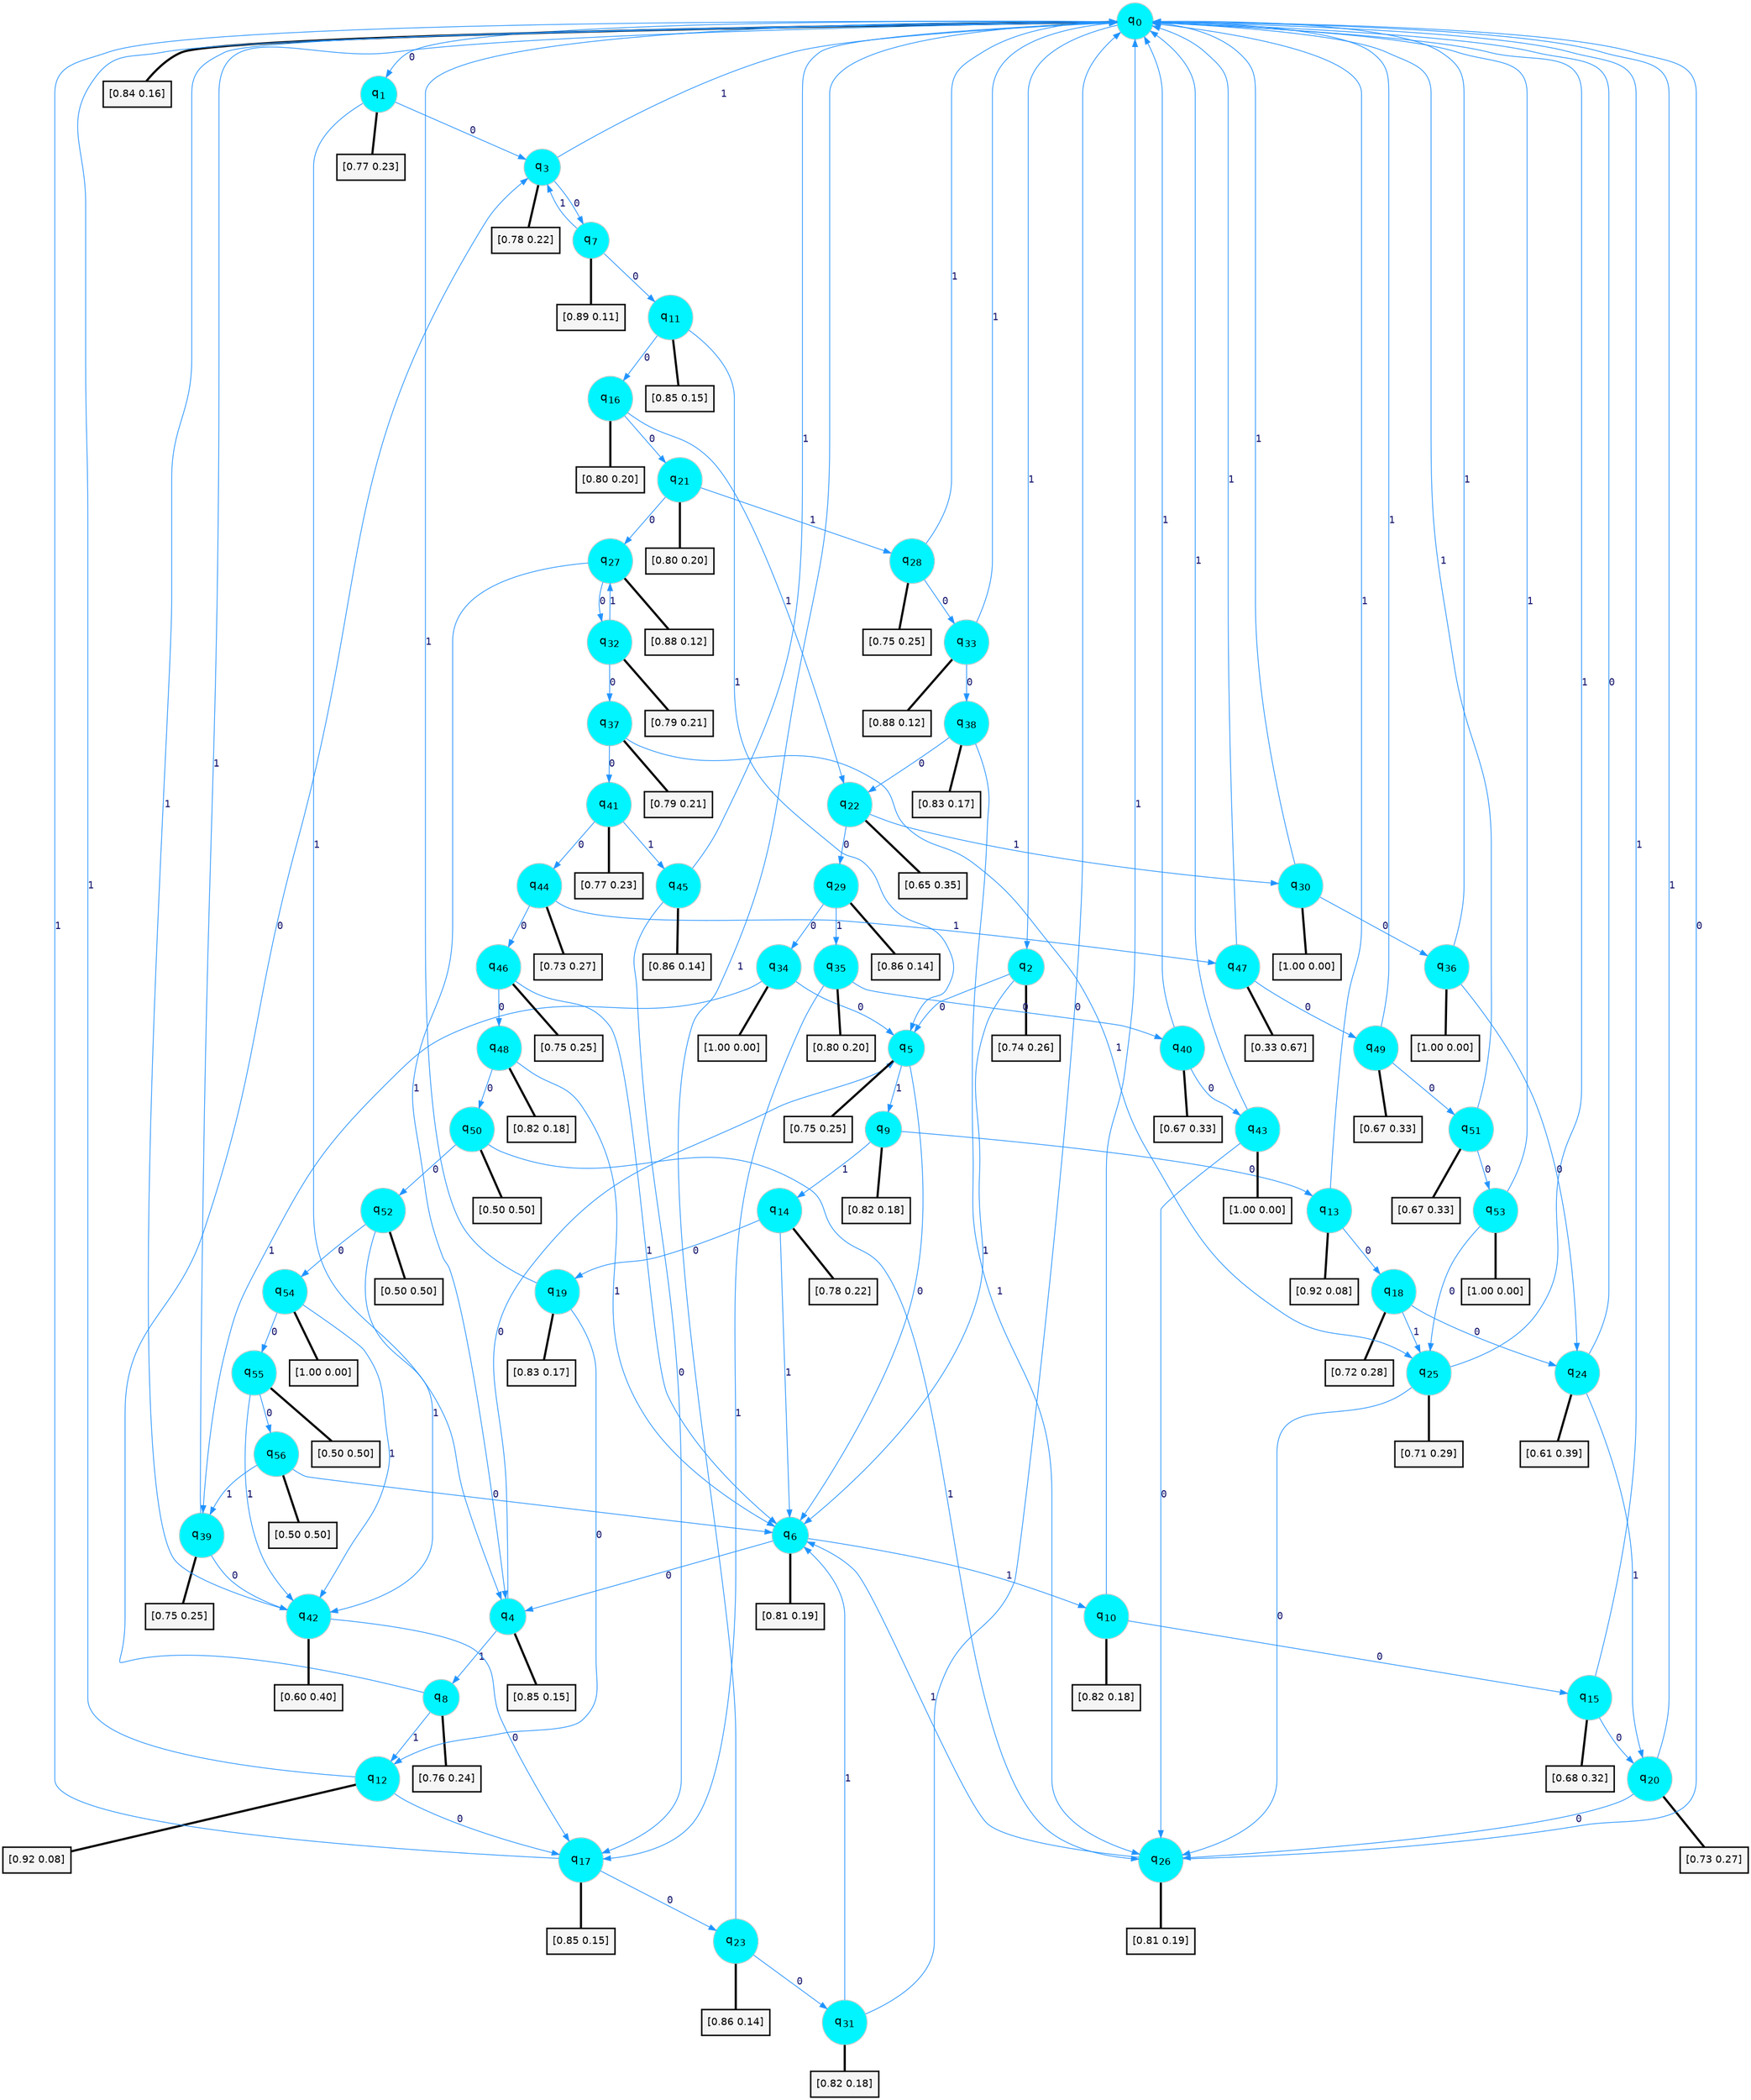 digraph G {
graph [
bgcolor=transparent, dpi=300, rankdir=TD, size="40,25"];
node [
color=gray, fillcolor=turquoise1, fontcolor=black, fontname=Helvetica, fontsize=16, fontweight=bold, shape=circle, style=filled];
edge [
arrowsize=1, color=dodgerblue1, fontcolor=midnightblue, fontname=courier, fontweight=bold, penwidth=1, style=solid, weight=20];
0[label=<q<SUB>0</SUB>>];
1[label=<q<SUB>1</SUB>>];
2[label=<q<SUB>2</SUB>>];
3[label=<q<SUB>3</SUB>>];
4[label=<q<SUB>4</SUB>>];
5[label=<q<SUB>5</SUB>>];
6[label=<q<SUB>6</SUB>>];
7[label=<q<SUB>7</SUB>>];
8[label=<q<SUB>8</SUB>>];
9[label=<q<SUB>9</SUB>>];
10[label=<q<SUB>10</SUB>>];
11[label=<q<SUB>11</SUB>>];
12[label=<q<SUB>12</SUB>>];
13[label=<q<SUB>13</SUB>>];
14[label=<q<SUB>14</SUB>>];
15[label=<q<SUB>15</SUB>>];
16[label=<q<SUB>16</SUB>>];
17[label=<q<SUB>17</SUB>>];
18[label=<q<SUB>18</SUB>>];
19[label=<q<SUB>19</SUB>>];
20[label=<q<SUB>20</SUB>>];
21[label=<q<SUB>21</SUB>>];
22[label=<q<SUB>22</SUB>>];
23[label=<q<SUB>23</SUB>>];
24[label=<q<SUB>24</SUB>>];
25[label=<q<SUB>25</SUB>>];
26[label=<q<SUB>26</SUB>>];
27[label=<q<SUB>27</SUB>>];
28[label=<q<SUB>28</SUB>>];
29[label=<q<SUB>29</SUB>>];
30[label=<q<SUB>30</SUB>>];
31[label=<q<SUB>31</SUB>>];
32[label=<q<SUB>32</SUB>>];
33[label=<q<SUB>33</SUB>>];
34[label=<q<SUB>34</SUB>>];
35[label=<q<SUB>35</SUB>>];
36[label=<q<SUB>36</SUB>>];
37[label=<q<SUB>37</SUB>>];
38[label=<q<SUB>38</SUB>>];
39[label=<q<SUB>39</SUB>>];
40[label=<q<SUB>40</SUB>>];
41[label=<q<SUB>41</SUB>>];
42[label=<q<SUB>42</SUB>>];
43[label=<q<SUB>43</SUB>>];
44[label=<q<SUB>44</SUB>>];
45[label=<q<SUB>45</SUB>>];
46[label=<q<SUB>46</SUB>>];
47[label=<q<SUB>47</SUB>>];
48[label=<q<SUB>48</SUB>>];
49[label=<q<SUB>49</SUB>>];
50[label=<q<SUB>50</SUB>>];
51[label=<q<SUB>51</SUB>>];
52[label=<q<SUB>52</SUB>>];
53[label=<q<SUB>53</SUB>>];
54[label=<q<SUB>54</SUB>>];
55[label=<q<SUB>55</SUB>>];
56[label=<q<SUB>56</SUB>>];
57[label="[0.84 0.16]", shape=box,fontcolor=black, fontname=Helvetica, fontsize=14, penwidth=2, fillcolor=whitesmoke,color=black];
58[label="[0.77 0.23]", shape=box,fontcolor=black, fontname=Helvetica, fontsize=14, penwidth=2, fillcolor=whitesmoke,color=black];
59[label="[0.74 0.26]", shape=box,fontcolor=black, fontname=Helvetica, fontsize=14, penwidth=2, fillcolor=whitesmoke,color=black];
60[label="[0.78 0.22]", shape=box,fontcolor=black, fontname=Helvetica, fontsize=14, penwidth=2, fillcolor=whitesmoke,color=black];
61[label="[0.85 0.15]", shape=box,fontcolor=black, fontname=Helvetica, fontsize=14, penwidth=2, fillcolor=whitesmoke,color=black];
62[label="[0.75 0.25]", shape=box,fontcolor=black, fontname=Helvetica, fontsize=14, penwidth=2, fillcolor=whitesmoke,color=black];
63[label="[0.81 0.19]", shape=box,fontcolor=black, fontname=Helvetica, fontsize=14, penwidth=2, fillcolor=whitesmoke,color=black];
64[label="[0.89 0.11]", shape=box,fontcolor=black, fontname=Helvetica, fontsize=14, penwidth=2, fillcolor=whitesmoke,color=black];
65[label="[0.76 0.24]", shape=box,fontcolor=black, fontname=Helvetica, fontsize=14, penwidth=2, fillcolor=whitesmoke,color=black];
66[label="[0.82 0.18]", shape=box,fontcolor=black, fontname=Helvetica, fontsize=14, penwidth=2, fillcolor=whitesmoke,color=black];
67[label="[0.82 0.18]", shape=box,fontcolor=black, fontname=Helvetica, fontsize=14, penwidth=2, fillcolor=whitesmoke,color=black];
68[label="[0.85 0.15]", shape=box,fontcolor=black, fontname=Helvetica, fontsize=14, penwidth=2, fillcolor=whitesmoke,color=black];
69[label="[0.92 0.08]", shape=box,fontcolor=black, fontname=Helvetica, fontsize=14, penwidth=2, fillcolor=whitesmoke,color=black];
70[label="[0.92 0.08]", shape=box,fontcolor=black, fontname=Helvetica, fontsize=14, penwidth=2, fillcolor=whitesmoke,color=black];
71[label="[0.78 0.22]", shape=box,fontcolor=black, fontname=Helvetica, fontsize=14, penwidth=2, fillcolor=whitesmoke,color=black];
72[label="[0.68 0.32]", shape=box,fontcolor=black, fontname=Helvetica, fontsize=14, penwidth=2, fillcolor=whitesmoke,color=black];
73[label="[0.80 0.20]", shape=box,fontcolor=black, fontname=Helvetica, fontsize=14, penwidth=2, fillcolor=whitesmoke,color=black];
74[label="[0.85 0.15]", shape=box,fontcolor=black, fontname=Helvetica, fontsize=14, penwidth=2, fillcolor=whitesmoke,color=black];
75[label="[0.72 0.28]", shape=box,fontcolor=black, fontname=Helvetica, fontsize=14, penwidth=2, fillcolor=whitesmoke,color=black];
76[label="[0.83 0.17]", shape=box,fontcolor=black, fontname=Helvetica, fontsize=14, penwidth=2, fillcolor=whitesmoke,color=black];
77[label="[0.73 0.27]", shape=box,fontcolor=black, fontname=Helvetica, fontsize=14, penwidth=2, fillcolor=whitesmoke,color=black];
78[label="[0.80 0.20]", shape=box,fontcolor=black, fontname=Helvetica, fontsize=14, penwidth=2, fillcolor=whitesmoke,color=black];
79[label="[0.65 0.35]", shape=box,fontcolor=black, fontname=Helvetica, fontsize=14, penwidth=2, fillcolor=whitesmoke,color=black];
80[label="[0.86 0.14]", shape=box,fontcolor=black, fontname=Helvetica, fontsize=14, penwidth=2, fillcolor=whitesmoke,color=black];
81[label="[0.61 0.39]", shape=box,fontcolor=black, fontname=Helvetica, fontsize=14, penwidth=2, fillcolor=whitesmoke,color=black];
82[label="[0.71 0.29]", shape=box,fontcolor=black, fontname=Helvetica, fontsize=14, penwidth=2, fillcolor=whitesmoke,color=black];
83[label="[0.81 0.19]", shape=box,fontcolor=black, fontname=Helvetica, fontsize=14, penwidth=2, fillcolor=whitesmoke,color=black];
84[label="[0.88 0.12]", shape=box,fontcolor=black, fontname=Helvetica, fontsize=14, penwidth=2, fillcolor=whitesmoke,color=black];
85[label="[0.75 0.25]", shape=box,fontcolor=black, fontname=Helvetica, fontsize=14, penwidth=2, fillcolor=whitesmoke,color=black];
86[label="[0.86 0.14]", shape=box,fontcolor=black, fontname=Helvetica, fontsize=14, penwidth=2, fillcolor=whitesmoke,color=black];
87[label="[1.00 0.00]", shape=box,fontcolor=black, fontname=Helvetica, fontsize=14, penwidth=2, fillcolor=whitesmoke,color=black];
88[label="[0.82 0.18]", shape=box,fontcolor=black, fontname=Helvetica, fontsize=14, penwidth=2, fillcolor=whitesmoke,color=black];
89[label="[0.79 0.21]", shape=box,fontcolor=black, fontname=Helvetica, fontsize=14, penwidth=2, fillcolor=whitesmoke,color=black];
90[label="[0.88 0.12]", shape=box,fontcolor=black, fontname=Helvetica, fontsize=14, penwidth=2, fillcolor=whitesmoke,color=black];
91[label="[1.00 0.00]", shape=box,fontcolor=black, fontname=Helvetica, fontsize=14, penwidth=2, fillcolor=whitesmoke,color=black];
92[label="[0.80 0.20]", shape=box,fontcolor=black, fontname=Helvetica, fontsize=14, penwidth=2, fillcolor=whitesmoke,color=black];
93[label="[1.00 0.00]", shape=box,fontcolor=black, fontname=Helvetica, fontsize=14, penwidth=2, fillcolor=whitesmoke,color=black];
94[label="[0.79 0.21]", shape=box,fontcolor=black, fontname=Helvetica, fontsize=14, penwidth=2, fillcolor=whitesmoke,color=black];
95[label="[0.83 0.17]", shape=box,fontcolor=black, fontname=Helvetica, fontsize=14, penwidth=2, fillcolor=whitesmoke,color=black];
96[label="[0.75 0.25]", shape=box,fontcolor=black, fontname=Helvetica, fontsize=14, penwidth=2, fillcolor=whitesmoke,color=black];
97[label="[0.67 0.33]", shape=box,fontcolor=black, fontname=Helvetica, fontsize=14, penwidth=2, fillcolor=whitesmoke,color=black];
98[label="[0.77 0.23]", shape=box,fontcolor=black, fontname=Helvetica, fontsize=14, penwidth=2, fillcolor=whitesmoke,color=black];
99[label="[0.60 0.40]", shape=box,fontcolor=black, fontname=Helvetica, fontsize=14, penwidth=2, fillcolor=whitesmoke,color=black];
100[label="[1.00 0.00]", shape=box,fontcolor=black, fontname=Helvetica, fontsize=14, penwidth=2, fillcolor=whitesmoke,color=black];
101[label="[0.73 0.27]", shape=box,fontcolor=black, fontname=Helvetica, fontsize=14, penwidth=2, fillcolor=whitesmoke,color=black];
102[label="[0.86 0.14]", shape=box,fontcolor=black, fontname=Helvetica, fontsize=14, penwidth=2, fillcolor=whitesmoke,color=black];
103[label="[0.75 0.25]", shape=box,fontcolor=black, fontname=Helvetica, fontsize=14, penwidth=2, fillcolor=whitesmoke,color=black];
104[label="[0.33 0.67]", shape=box,fontcolor=black, fontname=Helvetica, fontsize=14, penwidth=2, fillcolor=whitesmoke,color=black];
105[label="[0.82 0.18]", shape=box,fontcolor=black, fontname=Helvetica, fontsize=14, penwidth=2, fillcolor=whitesmoke,color=black];
106[label="[0.67 0.33]", shape=box,fontcolor=black, fontname=Helvetica, fontsize=14, penwidth=2, fillcolor=whitesmoke,color=black];
107[label="[0.50 0.50]", shape=box,fontcolor=black, fontname=Helvetica, fontsize=14, penwidth=2, fillcolor=whitesmoke,color=black];
108[label="[0.67 0.33]", shape=box,fontcolor=black, fontname=Helvetica, fontsize=14, penwidth=2, fillcolor=whitesmoke,color=black];
109[label="[0.50 0.50]", shape=box,fontcolor=black, fontname=Helvetica, fontsize=14, penwidth=2, fillcolor=whitesmoke,color=black];
110[label="[1.00 0.00]", shape=box,fontcolor=black, fontname=Helvetica, fontsize=14, penwidth=2, fillcolor=whitesmoke,color=black];
111[label="[1.00 0.00]", shape=box,fontcolor=black, fontname=Helvetica, fontsize=14, penwidth=2, fillcolor=whitesmoke,color=black];
112[label="[0.50 0.50]", shape=box,fontcolor=black, fontname=Helvetica, fontsize=14, penwidth=2, fillcolor=whitesmoke,color=black];
113[label="[0.50 0.50]", shape=box,fontcolor=black, fontname=Helvetica, fontsize=14, penwidth=2, fillcolor=whitesmoke,color=black];
0->1 [label=0];
0->2 [label=1];
0->57 [arrowhead=none, penwidth=3,color=black];
1->3 [label=0];
1->4 [label=1];
1->58 [arrowhead=none, penwidth=3,color=black];
2->5 [label=0];
2->6 [label=1];
2->59 [arrowhead=none, penwidth=3,color=black];
3->7 [label=0];
3->0 [label=1];
3->60 [arrowhead=none, penwidth=3,color=black];
4->5 [label=0];
4->8 [label=1];
4->61 [arrowhead=none, penwidth=3,color=black];
5->6 [label=0];
5->9 [label=1];
5->62 [arrowhead=none, penwidth=3,color=black];
6->4 [label=0];
6->10 [label=1];
6->63 [arrowhead=none, penwidth=3,color=black];
7->11 [label=0];
7->3 [label=1];
7->64 [arrowhead=none, penwidth=3,color=black];
8->3 [label=0];
8->12 [label=1];
8->65 [arrowhead=none, penwidth=3,color=black];
9->13 [label=0];
9->14 [label=1];
9->66 [arrowhead=none, penwidth=3,color=black];
10->15 [label=0];
10->0 [label=1];
10->67 [arrowhead=none, penwidth=3,color=black];
11->16 [label=0];
11->5 [label=1];
11->68 [arrowhead=none, penwidth=3,color=black];
12->17 [label=0];
12->0 [label=1];
12->69 [arrowhead=none, penwidth=3,color=black];
13->18 [label=0];
13->0 [label=1];
13->70 [arrowhead=none, penwidth=3,color=black];
14->19 [label=0];
14->6 [label=1];
14->71 [arrowhead=none, penwidth=3,color=black];
15->20 [label=0];
15->0 [label=1];
15->72 [arrowhead=none, penwidth=3,color=black];
16->21 [label=0];
16->22 [label=1];
16->73 [arrowhead=none, penwidth=3,color=black];
17->23 [label=0];
17->0 [label=1];
17->74 [arrowhead=none, penwidth=3,color=black];
18->24 [label=0];
18->25 [label=1];
18->75 [arrowhead=none, penwidth=3,color=black];
19->12 [label=0];
19->0 [label=1];
19->76 [arrowhead=none, penwidth=3,color=black];
20->26 [label=0];
20->0 [label=1];
20->77 [arrowhead=none, penwidth=3,color=black];
21->27 [label=0];
21->28 [label=1];
21->78 [arrowhead=none, penwidth=3,color=black];
22->29 [label=0];
22->30 [label=1];
22->79 [arrowhead=none, penwidth=3,color=black];
23->31 [label=0];
23->0 [label=1];
23->80 [arrowhead=none, penwidth=3,color=black];
24->0 [label=0];
24->20 [label=1];
24->81 [arrowhead=none, penwidth=3,color=black];
25->26 [label=0];
25->0 [label=1];
25->82 [arrowhead=none, penwidth=3,color=black];
26->0 [label=0];
26->6 [label=1];
26->83 [arrowhead=none, penwidth=3,color=black];
27->32 [label=0];
27->4 [label=1];
27->84 [arrowhead=none, penwidth=3,color=black];
28->33 [label=0];
28->0 [label=1];
28->85 [arrowhead=none, penwidth=3,color=black];
29->34 [label=0];
29->35 [label=1];
29->86 [arrowhead=none, penwidth=3,color=black];
30->36 [label=0];
30->0 [label=1];
30->87 [arrowhead=none, penwidth=3,color=black];
31->0 [label=0];
31->6 [label=1];
31->88 [arrowhead=none, penwidth=3,color=black];
32->37 [label=0];
32->27 [label=1];
32->89 [arrowhead=none, penwidth=3,color=black];
33->38 [label=0];
33->0 [label=1];
33->90 [arrowhead=none, penwidth=3,color=black];
34->5 [label=0];
34->39 [label=1];
34->91 [arrowhead=none, penwidth=3,color=black];
35->40 [label=0];
35->17 [label=1];
35->92 [arrowhead=none, penwidth=3,color=black];
36->24 [label=0];
36->0 [label=1];
36->93 [arrowhead=none, penwidth=3,color=black];
37->41 [label=0];
37->25 [label=1];
37->94 [arrowhead=none, penwidth=3,color=black];
38->22 [label=0];
38->26 [label=1];
38->95 [arrowhead=none, penwidth=3,color=black];
39->42 [label=0];
39->0 [label=1];
39->96 [arrowhead=none, penwidth=3,color=black];
40->43 [label=0];
40->0 [label=1];
40->97 [arrowhead=none, penwidth=3,color=black];
41->44 [label=0];
41->45 [label=1];
41->98 [arrowhead=none, penwidth=3,color=black];
42->17 [label=0];
42->0 [label=1];
42->99 [arrowhead=none, penwidth=3,color=black];
43->26 [label=0];
43->0 [label=1];
43->100 [arrowhead=none, penwidth=3,color=black];
44->46 [label=0];
44->47 [label=1];
44->101 [arrowhead=none, penwidth=3,color=black];
45->17 [label=0];
45->0 [label=1];
45->102 [arrowhead=none, penwidth=3,color=black];
46->48 [label=0];
46->6 [label=1];
46->103 [arrowhead=none, penwidth=3,color=black];
47->49 [label=0];
47->0 [label=1];
47->104 [arrowhead=none, penwidth=3,color=black];
48->50 [label=0];
48->6 [label=1];
48->105 [arrowhead=none, penwidth=3,color=black];
49->51 [label=0];
49->0 [label=1];
49->106 [arrowhead=none, penwidth=3,color=black];
50->52 [label=0];
50->26 [label=1];
50->107 [arrowhead=none, penwidth=3,color=black];
51->53 [label=0];
51->0 [label=1];
51->108 [arrowhead=none, penwidth=3,color=black];
52->54 [label=0];
52->42 [label=1];
52->109 [arrowhead=none, penwidth=3,color=black];
53->25 [label=0];
53->0 [label=1];
53->110 [arrowhead=none, penwidth=3,color=black];
54->55 [label=0];
54->42 [label=1];
54->111 [arrowhead=none, penwidth=3,color=black];
55->56 [label=0];
55->42 [label=1];
55->112 [arrowhead=none, penwidth=3,color=black];
56->6 [label=0];
56->39 [label=1];
56->113 [arrowhead=none, penwidth=3,color=black];
}
